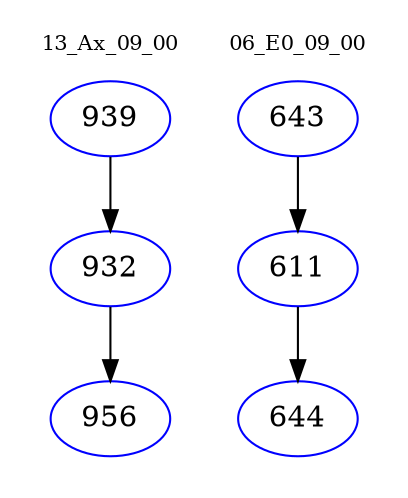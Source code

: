 digraph{
subgraph cluster_0 {
color = white
label = "13_Ax_09_00";
fontsize=10;
T0_939 [label="939", color="blue"]
T0_939 -> T0_932 [color="black"]
T0_932 [label="932", color="blue"]
T0_932 -> T0_956 [color="black"]
T0_956 [label="956", color="blue"]
}
subgraph cluster_1 {
color = white
label = "06_E0_09_00";
fontsize=10;
T1_643 [label="643", color="blue"]
T1_643 -> T1_611 [color="black"]
T1_611 [label="611", color="blue"]
T1_611 -> T1_644 [color="black"]
T1_644 [label="644", color="blue"]
}
}
